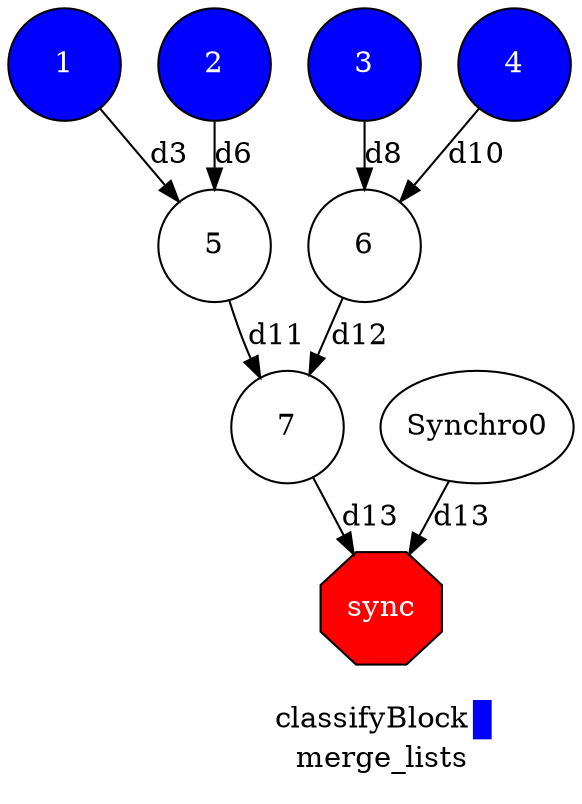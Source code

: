 digraph {
  rankdir=TB;
  labeljust="l";
  subgraph dependence_graph {
    ranksep=0.20;
    node[height=0.75];

1[shape=circle, style=filled fillcolor="#0000ff" fontcolor="#ffffff"];
2[shape=circle, style=filled fillcolor="#0000ff" fontcolor="#ffffff"];
3[shape=circle, style=filled fillcolor="#0000ff" fontcolor="#ffffff"];
4[shape=circle, style=filled fillcolor="#0000ff" fontcolor="#ffffff"];
5[shape=circle, style=filled fillcolor="#ffffff" fontcolor="#000000"];
1 -> 5[ label="d3" ];
2 -> 5[ label="d6" ];
6[shape=circle, style=filled fillcolor="#ffffff" fontcolor="#000000"];
3 -> 6[ label="d8" ];
4 -> 6[ label="d10" ];
7[shape=circle, style=filled fillcolor="#ffffff" fontcolor="#000000"];
5 -> 7[ label="d11" ];
6 -> 7[ label="d12" ];
Synchro1[label="sync", shape=octagon, style=filled fillcolor="#ff0000" fontcolor="#FFFFFF"];
7 -> Synchro1[ label="d13" ];
Synchro0 -> Synchro1[ label="d13" ];  }
  subgraph legend {
    rank=sink;
    node [shape=plaintext, height=0.75];
    ranksep=0.20;
    label = "Legend";
    key [label=<
      <table border="0" cellpadding="2" cellspacing="0" cellborder="0">
<tr>
<td align="right">classifyBlock</td>
<td bgcolor="#0000ff">&nbsp;</td>
</tr>
<tr>
<td align="right">merge_lists</td>
<td bgcolor="#ffffff">&nbsp;</td>
</tr>
      </table>
    >]
  }
}
